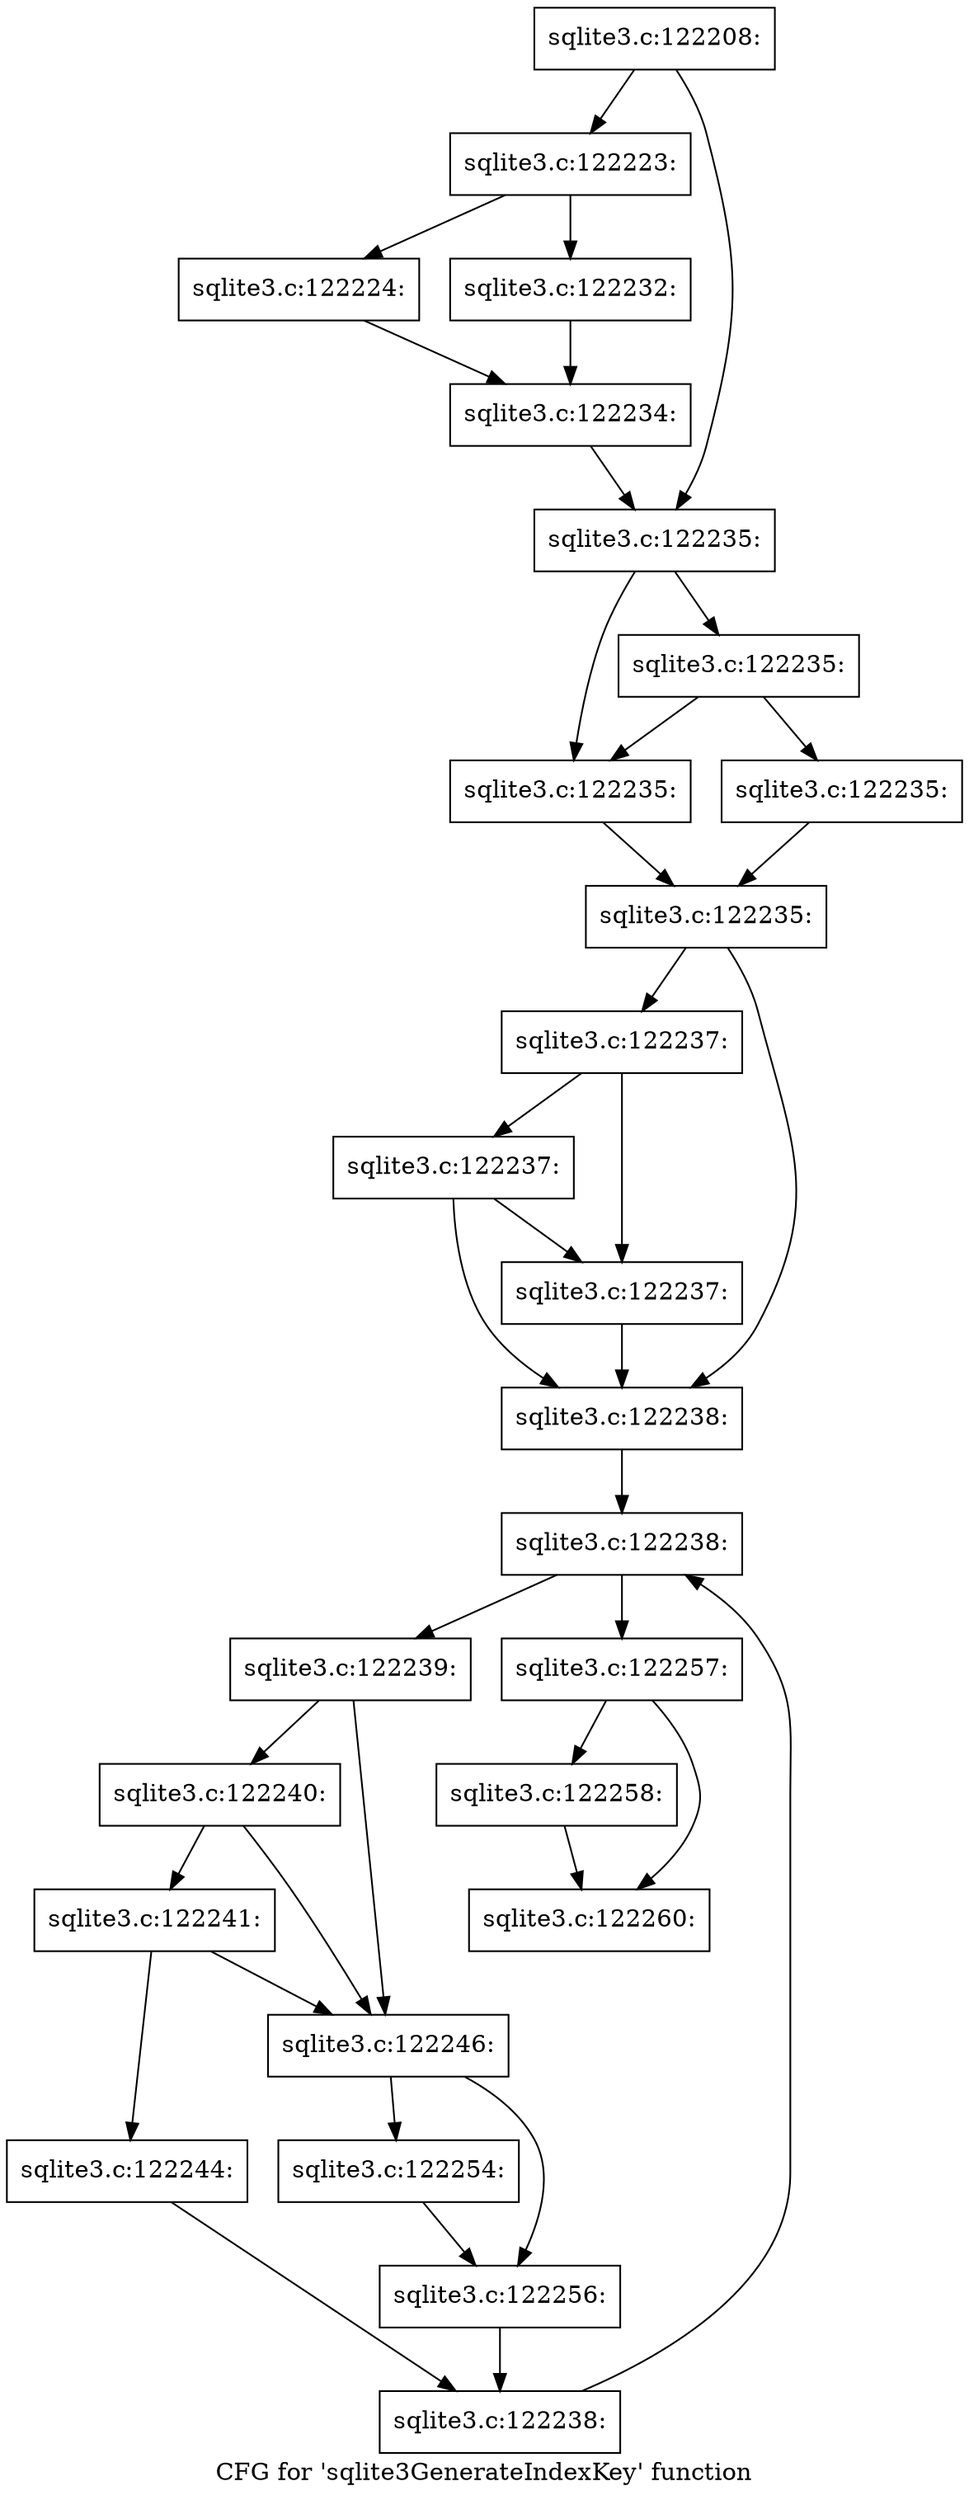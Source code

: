 digraph "CFG for 'sqlite3GenerateIndexKey' function" {
	label="CFG for 'sqlite3GenerateIndexKey' function";

	Node0x55c0f91bd1b0 [shape=record,label="{sqlite3.c:122208:}"];
	Node0x55c0f91bd1b0 -> Node0x55c0f91c1db0;
	Node0x55c0f91bd1b0 -> Node0x55c0f91c1e00;
	Node0x55c0f91c1db0 [shape=record,label="{sqlite3.c:122223:}"];
	Node0x55c0f91c1db0 -> Node0x55c0f91c2140;
	Node0x55c0f91c1db0 -> Node0x55c0f91c21e0;
	Node0x55c0f91c2140 [shape=record,label="{sqlite3.c:122224:}"];
	Node0x55c0f91c2140 -> Node0x55c0f91c2190;
	Node0x55c0f91c21e0 [shape=record,label="{sqlite3.c:122232:}"];
	Node0x55c0f91c21e0 -> Node0x55c0f91c2190;
	Node0x55c0f91c2190 [shape=record,label="{sqlite3.c:122234:}"];
	Node0x55c0f91c2190 -> Node0x55c0f91c1e00;
	Node0x55c0f91c1e00 [shape=record,label="{sqlite3.c:122235:}"];
	Node0x55c0f91c1e00 -> Node0x55c0f91c3db0;
	Node0x55c0f91c1e00 -> Node0x55c0f91c3380;
	Node0x55c0f91c3db0 [shape=record,label="{sqlite3.c:122235:}"];
	Node0x55c0f91c3db0 -> Node0x55c0f5f12260;
	Node0x55c0f91c3db0 -> Node0x55c0f91c3380;
	Node0x55c0f5f12260 [shape=record,label="{sqlite3.c:122235:}"];
	Node0x55c0f5f12260 -> Node0x55c0f91c3d60;
	Node0x55c0f91c3380 [shape=record,label="{sqlite3.c:122235:}"];
	Node0x55c0f91c3380 -> Node0x55c0f91c3d60;
	Node0x55c0f91c3d60 [shape=record,label="{sqlite3.c:122235:}"];
	Node0x55c0f91c3d60 -> Node0x55c0f91c4ef0;
	Node0x55c0f91c3d60 -> Node0x55c0f91c4ea0;
	Node0x55c0f91c4ef0 [shape=record,label="{sqlite3.c:122237:}"];
	Node0x55c0f91c4ef0 -> Node0x55c0f91c4e50;
	Node0x55c0f91c4ef0 -> Node0x55c0f91c5150;
	Node0x55c0f91c5150 [shape=record,label="{sqlite3.c:122237:}"];
	Node0x55c0f91c5150 -> Node0x55c0f91c4e50;
	Node0x55c0f91c5150 -> Node0x55c0f91c4ea0;
	Node0x55c0f91c4e50 [shape=record,label="{sqlite3.c:122237:}"];
	Node0x55c0f91c4e50 -> Node0x55c0f91c4ea0;
	Node0x55c0f91c4ea0 [shape=record,label="{sqlite3.c:122238:}"];
	Node0x55c0f91c4ea0 -> Node0x55c0f91c5b90;
	Node0x55c0f91c5b90 [shape=record,label="{sqlite3.c:122238:}"];
	Node0x55c0f91c5b90 -> Node0x55c0f91c5db0;
	Node0x55c0f91c5b90 -> Node0x55c0f91c59e0;
	Node0x55c0f91c5db0 [shape=record,label="{sqlite3.c:122239:}"];
	Node0x55c0f91c5db0 -> Node0x55c0f91c6350;
	Node0x55c0f91c5db0 -> Node0x55c0f91c6280;
	Node0x55c0f91c6350 [shape=record,label="{sqlite3.c:122240:}"];
	Node0x55c0f91c6350 -> Node0x55c0f91c62d0;
	Node0x55c0f91c6350 -> Node0x55c0f91c6280;
	Node0x55c0f91c62d0 [shape=record,label="{sqlite3.c:122241:}"];
	Node0x55c0f91c62d0 -> Node0x55c0f91c6230;
	Node0x55c0f91c62d0 -> Node0x55c0f91c6280;
	Node0x55c0f91c6230 [shape=record,label="{sqlite3.c:122244:}"];
	Node0x55c0f91c6230 -> Node0x55c0f91c5d20;
	Node0x55c0f91c6280 [shape=record,label="{sqlite3.c:122246:}"];
	Node0x55c0f91c6280 -> Node0x55c0f5f16650;
	Node0x55c0f91c6280 -> Node0x55c0f91c7f60;
	Node0x55c0f5f16650 [shape=record,label="{sqlite3.c:122254:}"];
	Node0x55c0f5f16650 -> Node0x55c0f91c7f60;
	Node0x55c0f91c7f60 [shape=record,label="{sqlite3.c:122256:}"];
	Node0x55c0f91c7f60 -> Node0x55c0f91c5d20;
	Node0x55c0f91c5d20 [shape=record,label="{sqlite3.c:122238:}"];
	Node0x55c0f91c5d20 -> Node0x55c0f91c5b90;
	Node0x55c0f91c59e0 [shape=record,label="{sqlite3.c:122257:}"];
	Node0x55c0f91c59e0 -> Node0x55c0f5ba5b90;
	Node0x55c0f91c59e0 -> Node0x55c0f91c92d0;
	Node0x55c0f5ba5b90 [shape=record,label="{sqlite3.c:122258:}"];
	Node0x55c0f5ba5b90 -> Node0x55c0f91c92d0;
	Node0x55c0f91c92d0 [shape=record,label="{sqlite3.c:122260:}"];
}
